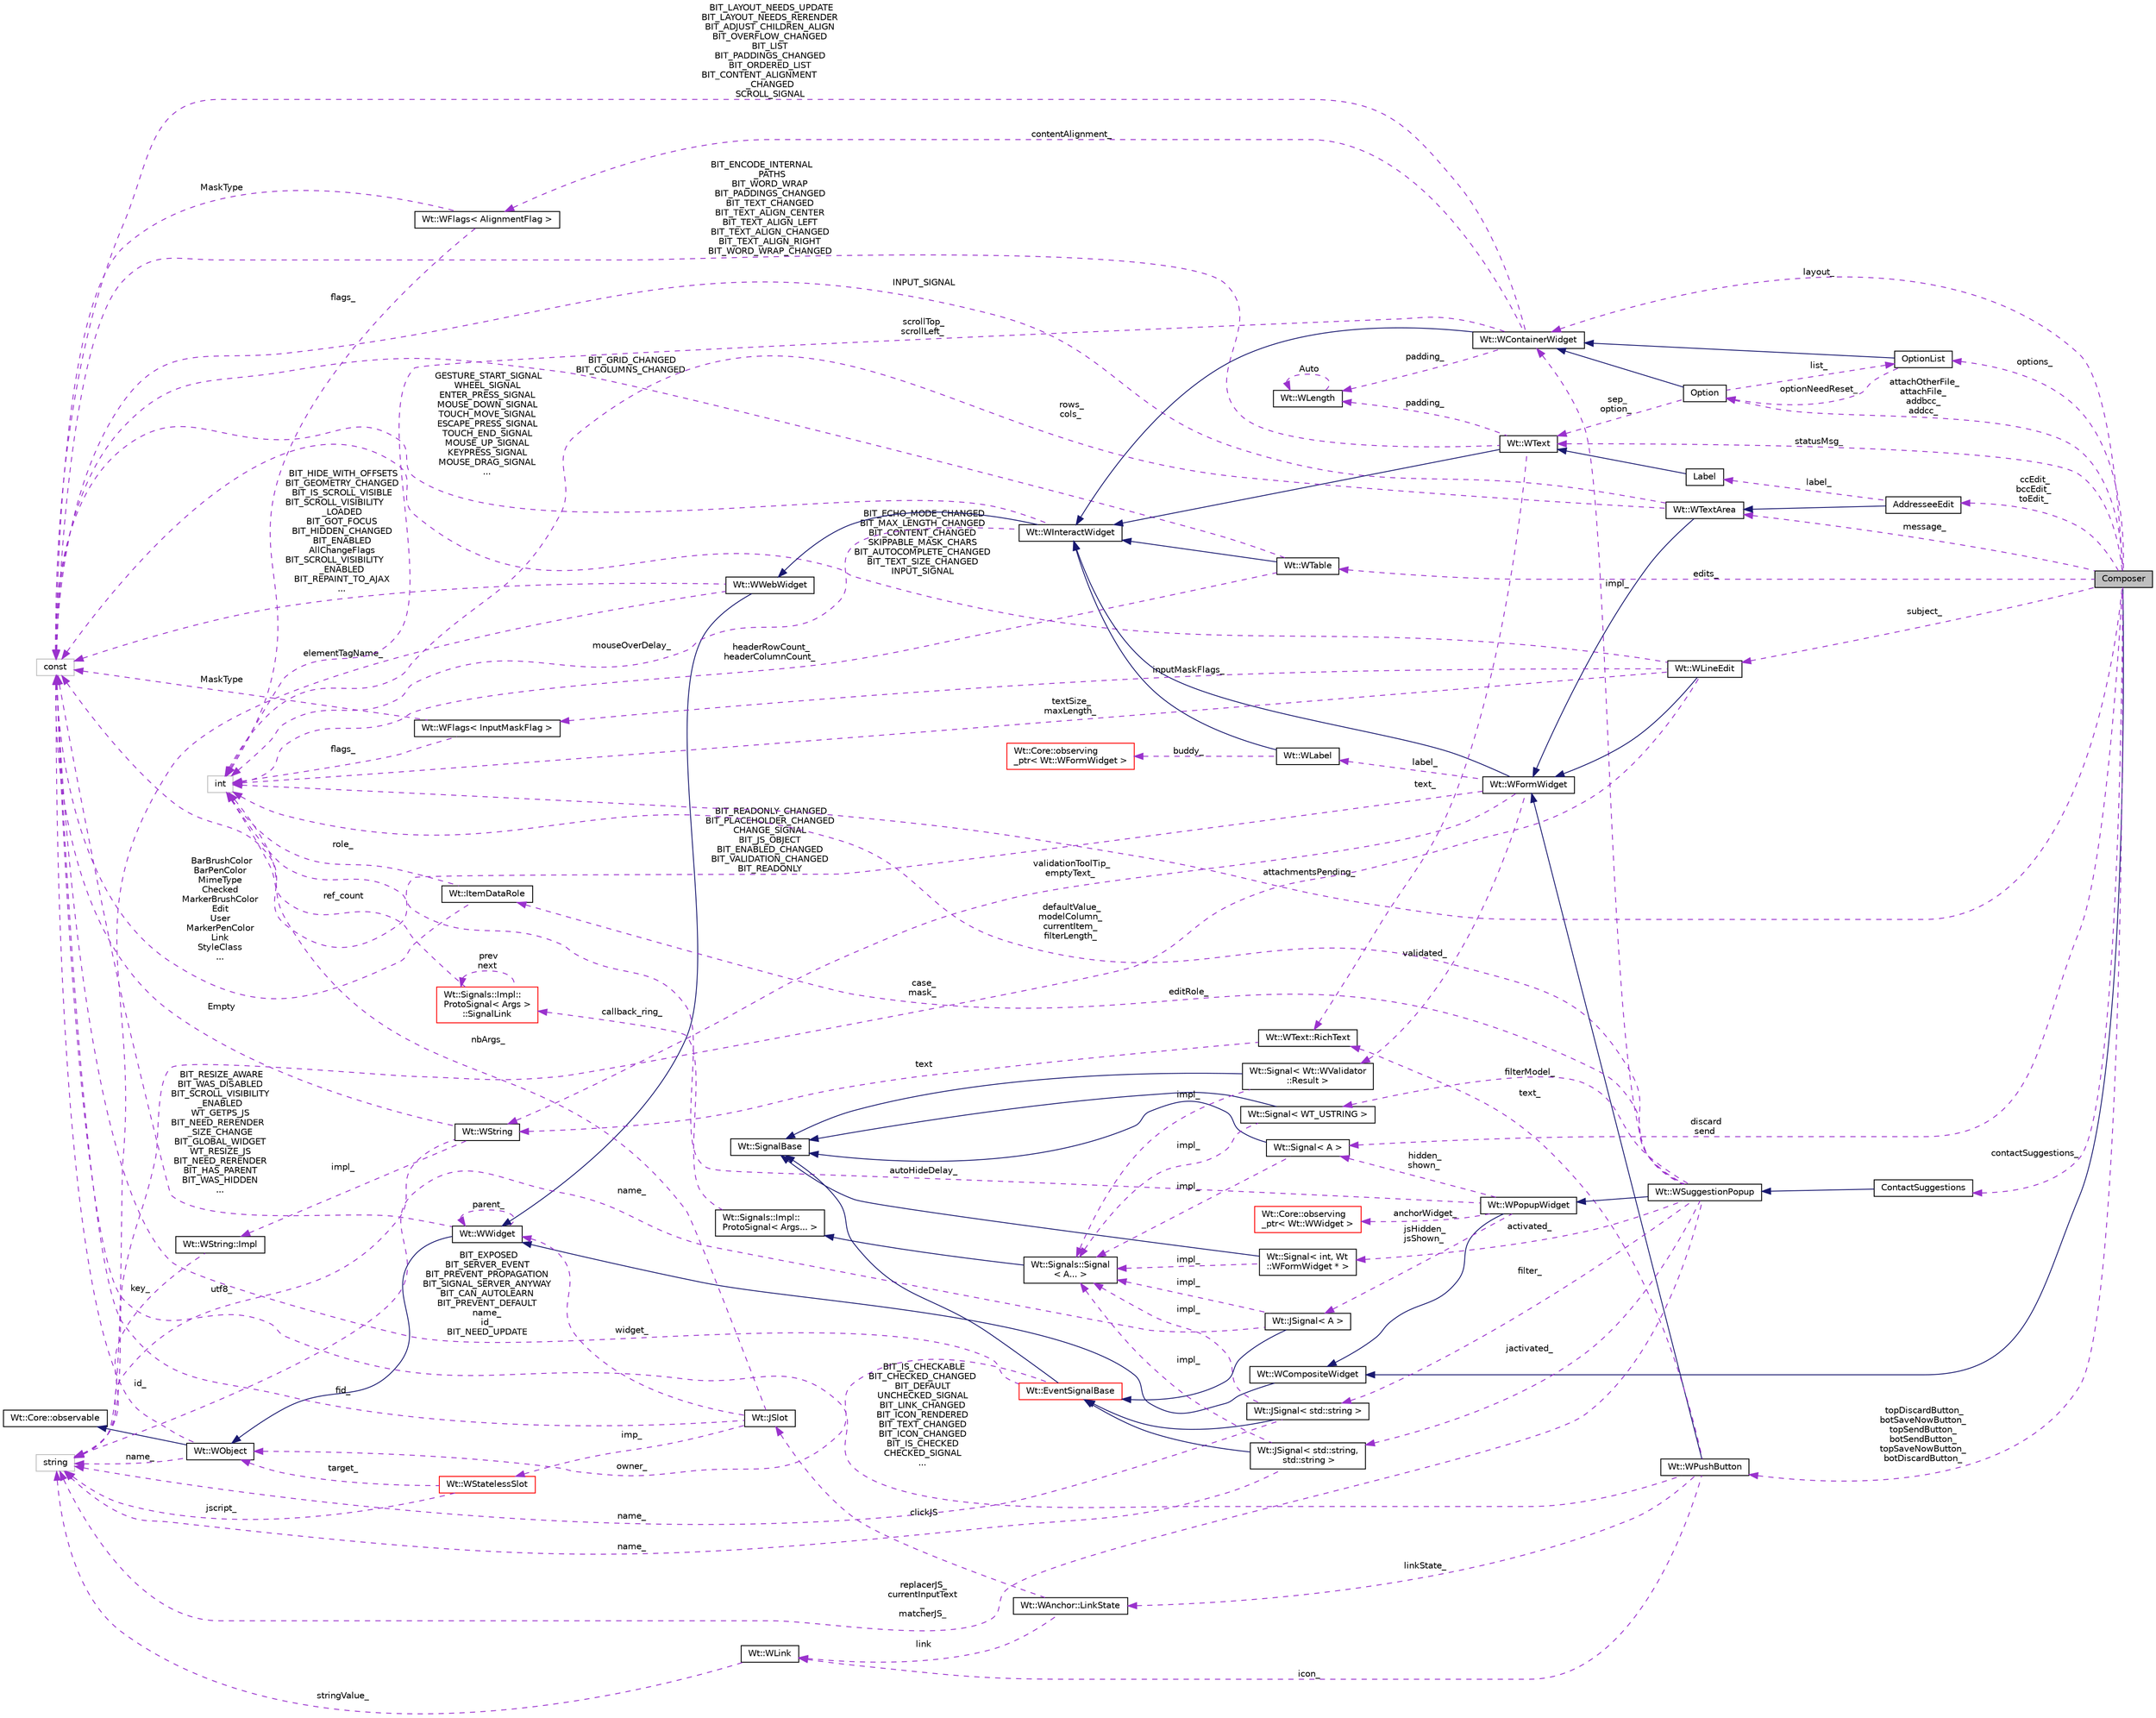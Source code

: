 digraph "Composer"
{
 // LATEX_PDF_SIZE
  edge [fontname="Helvetica",fontsize="10",labelfontname="Helvetica",labelfontsize="10"];
  node [fontname="Helvetica",fontsize="10",shape=record];
  rankdir="LR";
  Node1 [label="Composer",height=0.2,width=0.4,color="black", fillcolor="grey75", style="filled", fontcolor="black",tooltip="An E-mail composer widget."];
  Node2 -> Node1 [dir="back",color="midnightblue",fontsize="10",style="solid",fontname="Helvetica"];
  Node2 [label="Wt::WCompositeWidget",height=0.2,width=0.4,color="black", fillcolor="white", style="filled",URL="$classWt_1_1WCompositeWidget.html",tooltip="A widget that hides the implementation of composite widgets."];
  Node3 -> Node2 [dir="back",color="midnightblue",fontsize="10",style="solid",fontname="Helvetica"];
  Node3 [label="Wt::WWidget",height=0.2,width=0.4,color="black", fillcolor="white", style="filled",URL="$classWt_1_1WWidget.html",tooltip="The abstract base class for a user-interface component."];
  Node4 -> Node3 [dir="back",color="midnightblue",fontsize="10",style="solid",fontname="Helvetica"];
  Node4 [label="Wt::WObject",height=0.2,width=0.4,color="black", fillcolor="white", style="filled",URL="$classWt_1_1WObject.html",tooltip="A base class for objects that participate in the signal/slot system."];
  Node5 -> Node4 [dir="back",color="midnightblue",fontsize="10",style="solid",fontname="Helvetica"];
  Node5 [label="Wt::Core::observable",height=0.2,width=0.4,color="black", fillcolor="white", style="filled",URL="$classWt_1_1Core_1_1observable.html",tooltip="A base class for objects whose life-time can be tracked."];
  Node6 -> Node4 [dir="back",color="darkorchid3",fontsize="10",style="dashed",label=" name_" ,fontname="Helvetica"];
  Node6 [label="string",height=0.2,width=0.4,color="grey75", fillcolor="white", style="filled",tooltip=" "];
  Node7 -> Node4 [dir="back",color="darkorchid3",fontsize="10",style="dashed",label=" id_" ,fontname="Helvetica"];
  Node7 [label="const",height=0.2,width=0.4,color="grey75", fillcolor="white", style="filled",tooltip=" "];
  Node3 -> Node3 [dir="back",color="darkorchid3",fontsize="10",style="dashed",label=" parent_" ,fontname="Helvetica"];
  Node7 -> Node3 [dir="back",color="darkorchid3",fontsize="10",style="dashed",label=" BIT_RESIZE_AWARE\nBIT_WAS_DISABLED\nBIT_SCROLL_VISIBILITY\l_ENABLED\nWT_GETPS_JS\nBIT_NEED_RERENDER\l_SIZE_CHANGE\nBIT_GLOBAL_WIDGET\nWT_RESIZE_JS\nBIT_NEED_RERENDER\nBIT_HAS_PARENT\nBIT_WAS_HIDDEN\n..." ,fontname="Helvetica"];
  Node8 -> Node1 [dir="back",color="darkorchid3",fontsize="10",style="dashed",label=" layout_" ,fontname="Helvetica"];
  Node8 [label="Wt::WContainerWidget",height=0.2,width=0.4,color="black", fillcolor="white", style="filled",URL="$classWt_1_1WContainerWidget.html",tooltip="A widget that holds and manages child widgets."];
  Node9 -> Node8 [dir="back",color="midnightblue",fontsize="10",style="solid",fontname="Helvetica"];
  Node9 [label="Wt::WInteractWidget",height=0.2,width=0.4,color="black", fillcolor="white", style="filled",URL="$classWt_1_1WInteractWidget.html",tooltip="An abstract widget that can receive user-interface interaction."];
  Node10 -> Node9 [dir="back",color="midnightblue",fontsize="10",style="solid",fontname="Helvetica"];
  Node10 [label="Wt::WWebWidget",height=0.2,width=0.4,color="black", fillcolor="white", style="filled",URL="$classWt_1_1WWebWidget.html",tooltip="A base class for widgets with an HTML counterpart."];
  Node3 -> Node10 [dir="back",color="midnightblue",fontsize="10",style="solid",fontname="Helvetica"];
  Node6 -> Node10 [dir="back",color="darkorchid3",fontsize="10",style="dashed",label=" elementTagName_" ,fontname="Helvetica"];
  Node7 -> Node10 [dir="back",color="darkorchid3",fontsize="10",style="dashed",label=" BIT_HIDE_WITH_OFFSETS\nBIT_GEOMETRY_CHANGED\nBIT_IS_SCROLL_VISIBLE\nBIT_SCROLL_VISIBILITY\l_LOADED\nBIT_GOT_FOCUS\nBIT_HIDDEN_CHANGED\nBIT_ENABLED\nAllChangeFlags\nBIT_SCROLL_VISIBILITY\l_ENABLED\nBIT_REPAINT_TO_AJAX\n..." ,fontname="Helvetica"];
  Node11 -> Node9 [dir="back",color="darkorchid3",fontsize="10",style="dashed",label=" mouseOverDelay_" ,fontname="Helvetica"];
  Node11 [label="int",height=0.2,width=0.4,color="grey75", fillcolor="white", style="filled",tooltip=" "];
  Node7 -> Node9 [dir="back",color="darkorchid3",fontsize="10",style="dashed",label=" GESTURE_START_SIGNAL\nWHEEL_SIGNAL\nENTER_PRESS_SIGNAL\nMOUSE_DOWN_SIGNAL\nTOUCH_MOVE_SIGNAL\nESCAPE_PRESS_SIGNAL\nTOUCH_END_SIGNAL\nMOUSE_UP_SIGNAL\nKEYPRESS_SIGNAL\nMOUSE_DRAG_SIGNAL\n..." ,fontname="Helvetica"];
  Node11 -> Node8 [dir="back",color="darkorchid3",fontsize="10",style="dashed",label=" scrollTop_\nscrollLeft_" ,fontname="Helvetica"];
  Node12 -> Node8 [dir="back",color="darkorchid3",fontsize="10",style="dashed",label=" contentAlignment_" ,fontname="Helvetica"];
  Node12 [label="Wt::WFlags\< AlignmentFlag \>",height=0.2,width=0.4,color="black", fillcolor="white", style="filled",URL="$classWt_1_1WFlags.html",tooltip=" "];
  Node11 -> Node12 [dir="back",color="darkorchid3",fontsize="10",style="dashed",label=" flags_" ,fontname="Helvetica"];
  Node7 -> Node12 [dir="back",color="darkorchid3",fontsize="10",style="dashed",label=" MaskType" ,fontname="Helvetica"];
  Node13 -> Node8 [dir="back",color="darkorchid3",fontsize="10",style="dashed",label=" padding_" ,fontname="Helvetica"];
  Node13 [label="Wt::WLength",height=0.2,width=0.4,color="black", fillcolor="white", style="filled",URL="$classWt_1_1WLength.html",tooltip="A value class that describes a CSS length."];
  Node13 -> Node13 [dir="back",color="darkorchid3",fontsize="10",style="dashed",label=" Auto" ,fontname="Helvetica"];
  Node7 -> Node8 [dir="back",color="darkorchid3",fontsize="10",style="dashed",label=" BIT_LAYOUT_NEEDS_UPDATE\nBIT_LAYOUT_NEEDS_RERENDER\nBIT_ADJUST_CHILDREN_ALIGN\nBIT_OVERFLOW_CHANGED\nBIT_LIST\nBIT_PADDINGS_CHANGED\nBIT_ORDERED_LIST\nBIT_CONTENT_ALIGNMENT\l_CHANGED\nSCROLL_SIGNAL" ,fontname="Helvetica"];
  Node14 -> Node1 [dir="back",color="darkorchid3",fontsize="10",style="dashed",label=" discard\nsend" ,fontname="Helvetica"];
  Node14 [label="Wt::Signal\< A \>",height=0.2,width=0.4,color="black", fillcolor="white", style="filled",URL="$classWt_1_1Signal.html",tooltip="A signal that propagates events to listeners."];
  Node15 -> Node14 [dir="back",color="midnightblue",fontsize="10",style="solid",fontname="Helvetica"];
  Node15 [label="Wt::SignalBase",height=0.2,width=0.4,color="black", fillcolor="white", style="filled",URL="$classWt_1_1SignalBase.html",tooltip="Abstract base class of a signal."];
  Node16 -> Node14 [dir="back",color="darkorchid3",fontsize="10",style="dashed",label=" impl_" ,fontname="Helvetica"];
  Node16 [label="Wt::Signals::Signal\l\< A... \>",height=0.2,width=0.4,color="black", fillcolor="white", style="filled",URL="$structWt_1_1Signals_1_1Signal.html",tooltip=" "];
  Node17 -> Node16 [dir="back",color="midnightblue",fontsize="10",style="solid",fontname="Helvetica"];
  Node17 [label="Wt::Signals::Impl::\lProtoSignal\< Args... \>",height=0.2,width=0.4,color="black", fillcolor="white", style="filled",URL="$classWt_1_1Signals_1_1Impl_1_1ProtoSignal.html",tooltip=" "];
  Node18 -> Node17 [dir="back",color="darkorchid3",fontsize="10",style="dashed",label=" callback_ring_" ,fontname="Helvetica"];
  Node18 [label="Wt::Signals::Impl::\lProtoSignal\< Args \>\l::SignalLink",height=0.2,width=0.4,color="red", fillcolor="white", style="filled",URL="$structWt_1_1Signals_1_1Impl_1_1ProtoSignal_1_1SignalLink.html",tooltip=" "];
  Node11 -> Node18 [dir="back",color="darkorchid3",fontsize="10",style="dashed",label=" ref_count" ,fontname="Helvetica"];
  Node18 -> Node18 [dir="back",color="darkorchid3",fontsize="10",style="dashed",label=" prev\nnext" ,fontname="Helvetica"];
  Node23 -> Node1 [dir="back",color="darkorchid3",fontsize="10",style="dashed",label=" subject_" ,fontname="Helvetica"];
  Node23 [label="Wt::WLineEdit",height=0.2,width=0.4,color="black", fillcolor="white", style="filled",URL="$classWt_1_1WLineEdit.html",tooltip="A widget that provides a single line edit."];
  Node24 -> Node23 [dir="back",color="midnightblue",fontsize="10",style="solid",fontname="Helvetica"];
  Node24 [label="Wt::WFormWidget",height=0.2,width=0.4,color="black", fillcolor="white", style="filled",URL="$classWt_1_1WFormWidget.html",tooltip="An abstract widget that corresponds to an HTML form element."];
  Node9 -> Node24 [dir="back",color="midnightblue",fontsize="10",style="solid",fontname="Helvetica"];
  Node25 -> Node24 [dir="back",color="darkorchid3",fontsize="10",style="dashed",label=" validationToolTip_\nemptyText_" ,fontname="Helvetica"];
  Node25 [label="Wt::WString",height=0.2,width=0.4,color="black", fillcolor="white", style="filled",URL="$classWt_1_1WString.html",tooltip="A value class which describes a locale-aware unicode string."];
  Node26 -> Node25 [dir="back",color="darkorchid3",fontsize="10",style="dashed",label=" impl_" ,fontname="Helvetica"];
  Node26 [label="Wt::WString::Impl",height=0.2,width=0.4,color="black", fillcolor="white", style="filled",URL="$structWt_1_1WString_1_1Impl.html",tooltip=" "];
  Node6 -> Node26 [dir="back",color="darkorchid3",fontsize="10",style="dashed",label=" key_" ,fontname="Helvetica"];
  Node6 -> Node25 [dir="back",color="darkorchid3",fontsize="10",style="dashed",label=" utf8_" ,fontname="Helvetica"];
  Node7 -> Node25 [dir="back",color="darkorchid3",fontsize="10",style="dashed",label=" Empty" ,fontname="Helvetica"];
  Node27 -> Node24 [dir="back",color="darkorchid3",fontsize="10",style="dashed",label=" label_" ,fontname="Helvetica"];
  Node27 [label="Wt::WLabel",height=0.2,width=0.4,color="black", fillcolor="white", style="filled",URL="$classWt_1_1WLabel.html",tooltip="A label for a form field."];
  Node9 -> Node27 [dir="back",color="midnightblue",fontsize="10",style="solid",fontname="Helvetica"];
  Node28 -> Node27 [dir="back",color="darkorchid3",fontsize="10",style="dashed",label=" buddy_" ,fontname="Helvetica"];
  Node28 [label="Wt::Core::observing\l_ptr\< Wt::WFormWidget \>",height=0.2,width=0.4,color="red", fillcolor="white", style="filled",URL="$classWt_1_1Core_1_1observing__ptr.html",tooltip=" "];
  Node29 -> Node24 [dir="back",color="darkorchid3",fontsize="10",style="dashed",label=" validated_" ,fontname="Helvetica"];
  Node29 [label="Wt::Signal\< Wt::WValidator\l::Result \>",height=0.2,width=0.4,color="black", fillcolor="white", style="filled",URL="$classWt_1_1Signal.html",tooltip=" "];
  Node15 -> Node29 [dir="back",color="midnightblue",fontsize="10",style="solid",fontname="Helvetica"];
  Node16 -> Node29 [dir="back",color="darkorchid3",fontsize="10",style="dashed",label=" impl_" ,fontname="Helvetica"];
  Node7 -> Node24 [dir="back",color="darkorchid3",fontsize="10",style="dashed",label=" BIT_READONLY_CHANGED\nBIT_PLACEHOLDER_CHANGED\nCHANGE_SIGNAL\nBIT_JS_OBJECT\nBIT_ENABLED_CHANGED\nBIT_VALIDATION_CHANGED\nBIT_READONLY" ,fontname="Helvetica"];
  Node30 -> Node23 [dir="back",color="darkorchid3",fontsize="10",style="dashed",label=" inputMaskFlags_" ,fontname="Helvetica"];
  Node30 [label="Wt::WFlags\< InputMaskFlag \>",height=0.2,width=0.4,color="black", fillcolor="white", style="filled",URL="$classWt_1_1WFlags.html",tooltip=" "];
  Node11 -> Node30 [dir="back",color="darkorchid3",fontsize="10",style="dashed",label=" flags_" ,fontname="Helvetica"];
  Node7 -> Node30 [dir="back",color="darkorchid3",fontsize="10",style="dashed",label=" MaskType" ,fontname="Helvetica"];
  Node11 -> Node23 [dir="back",color="darkorchid3",fontsize="10",style="dashed",label=" textSize_\nmaxLength_" ,fontname="Helvetica"];
  Node6 -> Node23 [dir="back",color="darkorchid3",fontsize="10",style="dashed",label=" case_\nmask_" ,fontname="Helvetica"];
  Node7 -> Node23 [dir="back",color="darkorchid3",fontsize="10",style="dashed",label=" BIT_ECHO_MODE_CHANGED\nBIT_MAX_LENGTH_CHANGED\nBIT_CONTENT_CHANGED\nSKIPPABLE_MASK_CHARS\nBIT_AUTOCOMPLETE_CHANGED\nBIT_TEXT_SIZE_CHANGED\nINPUT_SIGNAL" ,fontname="Helvetica"];
  Node31 -> Node1 [dir="back",color="darkorchid3",fontsize="10",style="dashed",label=" attachOtherFile_\nattachFile_\naddbcc_\naddcc_" ,fontname="Helvetica"];
  Node31 [label="Option",height=0.2,width=0.4,color="black", fillcolor="white", style="filled",URL="$classOption.html",tooltip="A clickable option."];
  Node8 -> Node31 [dir="back",color="midnightblue",fontsize="10",style="solid",fontname="Helvetica"];
  Node32 -> Node31 [dir="back",color="darkorchid3",fontsize="10",style="dashed",label=" list_" ,fontname="Helvetica"];
  Node32 [label="OptionList",height=0.2,width=0.4,color="black", fillcolor="white", style="filled",URL="$classOptionList.html",tooltip="A list of options, separated by '|'."];
  Node8 -> Node32 [dir="back",color="midnightblue",fontsize="10",style="solid",fontname="Helvetica"];
  Node31 -> Node32 [dir="back",color="darkorchid3",fontsize="10",style="dashed",label=" optionNeedReset_" ,fontname="Helvetica"];
  Node33 -> Node31 [dir="back",color="darkorchid3",fontsize="10",style="dashed",label=" sep_\noption_" ,fontname="Helvetica"];
  Node33 [label="Wt::WText",height=0.2,width=0.4,color="black", fillcolor="white", style="filled",URL="$classWt_1_1WText.html",tooltip="A widget that renders (XHTML) text."];
  Node9 -> Node33 [dir="back",color="midnightblue",fontsize="10",style="solid",fontname="Helvetica"];
  Node34 -> Node33 [dir="back",color="darkorchid3",fontsize="10",style="dashed",label=" text_" ,fontname="Helvetica"];
  Node34 [label="Wt::WText::RichText",height=0.2,width=0.4,color="black", fillcolor="white", style="filled",URL="$structWt_1_1WText_1_1RichText.html",tooltip=" "];
  Node25 -> Node34 [dir="back",color="darkorchid3",fontsize="10",style="dashed",label=" text" ,fontname="Helvetica"];
  Node13 -> Node33 [dir="back",color="darkorchid3",fontsize="10",style="dashed",label=" padding_" ,fontname="Helvetica"];
  Node7 -> Node33 [dir="back",color="darkorchid3",fontsize="10",style="dashed",label=" BIT_ENCODE_INTERNAL\l_PATHS\nBIT_WORD_WRAP\nBIT_PADDINGS_CHANGED\nBIT_TEXT_CHANGED\nBIT_TEXT_ALIGN_CENTER\nBIT_TEXT_ALIGN_LEFT\nBIT_TEXT_ALIGN_CHANGED\nBIT_TEXT_ALIGN_RIGHT\nBIT_WORD_WRAP_CHANGED" ,fontname="Helvetica"];
  Node35 -> Node1 [dir="back",color="darkorchid3",fontsize="10",style="dashed",label=" contactSuggestions_" ,fontname="Helvetica"];
  Node35 [label="ContactSuggestions",height=0.2,width=0.4,color="black", fillcolor="white", style="filled",URL="$classContactSuggestions.html",tooltip="A suggestion popup suggesting contacts from an addressbook."];
  Node36 -> Node35 [dir="back",color="midnightblue",fontsize="10",style="solid",fontname="Helvetica"];
  Node36 [label="Wt::WSuggestionPopup",height=0.2,width=0.4,color="black", fillcolor="white", style="filled",URL="$classWt_1_1WSuggestionPopup.html",tooltip="A widget which popups to assist in editing a textarea or lineedit."];
  Node37 -> Node36 [dir="back",color="midnightblue",fontsize="10",style="solid",fontname="Helvetica"];
  Node37 [label="Wt::WPopupWidget",height=0.2,width=0.4,color="black", fillcolor="white", style="filled",URL="$classWt_1_1WPopupWidget.html",tooltip="Base class for popup widgets."];
  Node2 -> Node37 [dir="back",color="midnightblue",fontsize="10",style="solid",fontname="Helvetica"];
  Node14 -> Node37 [dir="back",color="darkorchid3",fontsize="10",style="dashed",label=" hidden_\nshown_" ,fontname="Helvetica"];
  Node38 -> Node37 [dir="back",color="darkorchid3",fontsize="10",style="dashed",label=" jsHidden_\njsShown_" ,fontname="Helvetica"];
  Node38 [label="Wt::JSignal\< A \>",height=0.2,width=0.4,color="black", fillcolor="white", style="filled",URL="$classWt_1_1JSignal.html",tooltip="A signal to relay JavaScript to C++ calls."];
  Node39 -> Node38 [dir="back",color="midnightblue",fontsize="10",style="solid",fontname="Helvetica"];
  Node39 [label="Wt::EventSignalBase",height=0.2,width=0.4,color="red", fillcolor="white", style="filled",URL="$classWt_1_1EventSignalBase.html",tooltip="Abstract base class of an event signal."];
  Node15 -> Node39 [dir="back",color="midnightblue",fontsize="10",style="solid",fontname="Helvetica"];
  Node4 -> Node39 [dir="back",color="darkorchid3",fontsize="10",style="dashed",label=" owner_" ,fontname="Helvetica"];
  Node7 -> Node39 [dir="back",color="darkorchid3",fontsize="10",style="dashed",label=" BIT_EXPOSED\nBIT_SERVER_EVENT\nBIT_PREVENT_PROPAGATION\nBIT_SIGNAL_SERVER_ANYWAY\nBIT_CAN_AUTOLEARN\nBIT_PREVENT_DEFAULT\nname_\nid_\nBIT_NEED_UPDATE" ,fontname="Helvetica"];
  Node6 -> Node38 [dir="back",color="darkorchid3",fontsize="10",style="dashed",label=" name_" ,fontname="Helvetica"];
  Node16 -> Node38 [dir="back",color="darkorchid3",fontsize="10",style="dashed",label=" impl_" ,fontname="Helvetica"];
  Node41 -> Node37 [dir="back",color="darkorchid3",fontsize="10",style="dashed",label=" anchorWidget_" ,fontname="Helvetica"];
  Node41 [label="Wt::Core::observing\l_ptr\< Wt::WWidget \>",height=0.2,width=0.4,color="red", fillcolor="white", style="filled",URL="$classWt_1_1Core_1_1observing__ptr.html",tooltip=" "];
  Node11 -> Node37 [dir="back",color="darkorchid3",fontsize="10",style="dashed",label=" autoHideDelay_" ,fontname="Helvetica"];
  Node8 -> Node36 [dir="back",color="darkorchid3",fontsize="10",style="dashed",label=" impl_" ,fontname="Helvetica"];
  Node42 -> Node36 [dir="back",color="darkorchid3",fontsize="10",style="dashed",label=" activated_" ,fontname="Helvetica"];
  Node42 [label="Wt::Signal\< int, Wt\l::WFormWidget * \>",height=0.2,width=0.4,color="black", fillcolor="white", style="filled",URL="$classWt_1_1Signal.html",tooltip=" "];
  Node15 -> Node42 [dir="back",color="midnightblue",fontsize="10",style="solid",fontname="Helvetica"];
  Node16 -> Node42 [dir="back",color="darkorchid3",fontsize="10",style="dashed",label=" impl_" ,fontname="Helvetica"];
  Node43 -> Node36 [dir="back",color="darkorchid3",fontsize="10",style="dashed",label=" filter_" ,fontname="Helvetica"];
  Node43 [label="Wt::JSignal\< std::string \>",height=0.2,width=0.4,color="black", fillcolor="white", style="filled",URL="$classWt_1_1JSignal.html",tooltip=" "];
  Node39 -> Node43 [dir="back",color="midnightblue",fontsize="10",style="solid",fontname="Helvetica"];
  Node6 -> Node43 [dir="back",color="darkorchid3",fontsize="10",style="dashed",label=" name_" ,fontname="Helvetica"];
  Node16 -> Node43 [dir="back",color="darkorchid3",fontsize="10",style="dashed",label=" impl_" ,fontname="Helvetica"];
  Node44 -> Node36 [dir="back",color="darkorchid3",fontsize="10",style="dashed",label=" jactivated_" ,fontname="Helvetica"];
  Node44 [label="Wt::JSignal\< std::string,\l std::string \>",height=0.2,width=0.4,color="black", fillcolor="white", style="filled",URL="$classWt_1_1JSignal.html",tooltip=" "];
  Node39 -> Node44 [dir="back",color="midnightblue",fontsize="10",style="solid",fontname="Helvetica"];
  Node6 -> Node44 [dir="back",color="darkorchid3",fontsize="10",style="dashed",label=" name_" ,fontname="Helvetica"];
  Node16 -> Node44 [dir="back",color="darkorchid3",fontsize="10",style="dashed",label=" impl_" ,fontname="Helvetica"];
  Node11 -> Node36 [dir="back",color="darkorchid3",fontsize="10",style="dashed",label=" defaultValue_\nmodelColumn_\ncurrentItem_\nfilterLength_" ,fontname="Helvetica"];
  Node6 -> Node36 [dir="back",color="darkorchid3",fontsize="10",style="dashed",label=" replacerJS_\ncurrentInputText\l_\nmatcherJS_" ,fontname="Helvetica"];
  Node45 -> Node36 [dir="back",color="darkorchid3",fontsize="10",style="dashed",label=" editRole_" ,fontname="Helvetica"];
  Node45 [label="Wt::ItemDataRole",height=0.2,width=0.4,color="black", fillcolor="white", style="filled",URL="$classWt_1_1ItemDataRole.html",tooltip="Enumeration that indicates a role for a data item."];
  Node11 -> Node45 [dir="back",color="darkorchid3",fontsize="10",style="dashed",label=" role_" ,fontname="Helvetica"];
  Node7 -> Node45 [dir="back",color="darkorchid3",fontsize="10",style="dashed",label=" BarBrushColor\nBarPenColor\nMimeType\nChecked\nMarkerBrushColor\nEdit\nUser\nMarkerPenColor\nLink\nStyleClass\n..." ,fontname="Helvetica"];
  Node46 -> Node36 [dir="back",color="darkorchid3",fontsize="10",style="dashed",label=" filterModel_" ,fontname="Helvetica"];
  Node46 [label="Wt::Signal\< WT_USTRING \>",height=0.2,width=0.4,color="black", fillcolor="white", style="filled",URL="$classWt_1_1Signal.html",tooltip=" "];
  Node15 -> Node46 [dir="back",color="midnightblue",fontsize="10",style="solid",fontname="Helvetica"];
  Node16 -> Node46 [dir="back",color="darkorchid3",fontsize="10",style="dashed",label=" impl_" ,fontname="Helvetica"];
  Node32 -> Node1 [dir="back",color="darkorchid3",fontsize="10",style="dashed",label=" options_" ,fontname="Helvetica"];
  Node11 -> Node1 [dir="back",color="darkorchid3",fontsize="10",style="dashed",label=" attachmentsPending_" ,fontname="Helvetica"];
  Node47 -> Node1 [dir="back",color="darkorchid3",fontsize="10",style="dashed",label=" ccEdit_\nbccEdit_\ntoEdit_" ,fontname="Helvetica"];
  Node47 [label="AddresseeEdit",height=0.2,width=0.4,color="black", fillcolor="white", style="filled",URL="$classAddresseeEdit.html",tooltip="An edit field for an email addressee."];
  Node48 -> Node47 [dir="back",color="midnightblue",fontsize="10",style="solid",fontname="Helvetica"];
  Node48 [label="Wt::WTextArea",height=0.2,width=0.4,color="black", fillcolor="white", style="filled",URL="$classWt_1_1WTextArea.html",tooltip="A widget that provides a multi-line edit."];
  Node24 -> Node48 [dir="back",color="midnightblue",fontsize="10",style="solid",fontname="Helvetica"];
  Node11 -> Node48 [dir="back",color="darkorchid3",fontsize="10",style="dashed",label=" rows_\ncols_" ,fontname="Helvetica"];
  Node7 -> Node48 [dir="back",color="darkorchid3",fontsize="10",style="dashed",label=" INPUT_SIGNAL" ,fontname="Helvetica"];
  Node49 -> Node47 [dir="back",color="darkorchid3",fontsize="10",style="dashed",label=" label_" ,fontname="Helvetica"];
  Node49 [label="Label",height=0.2,width=0.4,color="black", fillcolor="white", style="filled",URL="$classLabel.html",tooltip="A label."];
  Node33 -> Node49 [dir="back",color="midnightblue",fontsize="10",style="solid",fontname="Helvetica"];
  Node48 -> Node1 [dir="back",color="darkorchid3",fontsize="10",style="dashed",label=" message_" ,fontname="Helvetica"];
  Node33 -> Node1 [dir="back",color="darkorchid3",fontsize="10",style="dashed",label=" statusMsg_" ,fontname="Helvetica"];
  Node50 -> Node1 [dir="back",color="darkorchid3",fontsize="10",style="dashed",label=" edits_" ,fontname="Helvetica"];
  Node50 [label="Wt::WTable",height=0.2,width=0.4,color="black", fillcolor="white", style="filled",URL="$classWt_1_1WTable.html",tooltip="A container widget which provides layout of children in a table grid."];
  Node9 -> Node50 [dir="back",color="midnightblue",fontsize="10",style="solid",fontname="Helvetica"];
  Node11 -> Node50 [dir="back",color="darkorchid3",fontsize="10",style="dashed",label=" headerRowCount_\nheaderColumnCount_" ,fontname="Helvetica"];
  Node7 -> Node50 [dir="back",color="darkorchid3",fontsize="10",style="dashed",label=" BIT_GRID_CHANGED\nBIT_COLUMNS_CHANGED" ,fontname="Helvetica"];
  Node51 -> Node1 [dir="back",color="darkorchid3",fontsize="10",style="dashed",label=" topDiscardButton_\nbotSaveNowButton_\ntopSendButton_\nbotSendButton_\ntopSaveNowButton_\nbotDiscardButton_" ,fontname="Helvetica"];
  Node51 [label="Wt::WPushButton",height=0.2,width=0.4,color="black", fillcolor="white", style="filled",URL="$classWt_1_1WPushButton.html",tooltip="A widget that represents a push button."];
  Node24 -> Node51 [dir="back",color="midnightblue",fontsize="10",style="solid",fontname="Helvetica"];
  Node34 -> Node51 [dir="back",color="darkorchid3",fontsize="10",style="dashed",label=" text_" ,fontname="Helvetica"];
  Node52 -> Node51 [dir="back",color="darkorchid3",fontsize="10",style="dashed",label=" linkState_" ,fontname="Helvetica"];
  Node52 [label="Wt::WAnchor::LinkState",height=0.2,width=0.4,color="black", fillcolor="white", style="filled",URL="$structWt_1_1WAnchor_1_1LinkState.html",tooltip=" "];
  Node53 -> Node52 [dir="back",color="darkorchid3",fontsize="10",style="dashed",label=" clickJS" ,fontname="Helvetica"];
  Node53 [label="Wt::JSlot",height=0.2,width=0.4,color="black", fillcolor="white", style="filled",URL="$classWt_1_1JSlot.html",tooltip="A slot that is only implemented in client side JavaScript code."];
  Node54 -> Node53 [dir="back",color="darkorchid3",fontsize="10",style="dashed",label=" imp_" ,fontname="Helvetica"];
  Node54 [label="Wt::WStatelessSlot",height=0.2,width=0.4,color="red", fillcolor="white", style="filled",URL="$classWt_1_1WStatelessSlot.html",tooltip=" "];
  Node4 -> Node54 [dir="back",color="darkorchid3",fontsize="10",style="dashed",label=" target_" ,fontname="Helvetica"];
  Node6 -> Node54 [dir="back",color="darkorchid3",fontsize="10",style="dashed",label=" jscript_" ,fontname="Helvetica"];
  Node11 -> Node53 [dir="back",color="darkorchid3",fontsize="10",style="dashed",label=" nbArgs_" ,fontname="Helvetica"];
  Node3 -> Node53 [dir="back",color="darkorchid3",fontsize="10",style="dashed",label=" widget_" ,fontname="Helvetica"];
  Node7 -> Node53 [dir="back",color="darkorchid3",fontsize="10",style="dashed",label=" fid_" ,fontname="Helvetica"];
  Node55 -> Node52 [dir="back",color="darkorchid3",fontsize="10",style="dashed",label=" link" ,fontname="Helvetica"];
  Node55 [label="Wt::WLink",height=0.2,width=0.4,color="black", fillcolor="white", style="filled",URL="$classWt_1_1WLink.html",tooltip="A value class that defines a hyperlink target."];
  Node6 -> Node55 [dir="back",color="darkorchid3",fontsize="10",style="dashed",label=" stringValue_" ,fontname="Helvetica"];
  Node55 -> Node51 [dir="back",color="darkorchid3",fontsize="10",style="dashed",label=" icon_" ,fontname="Helvetica"];
  Node7 -> Node51 [dir="back",color="darkorchid3",fontsize="10",style="dashed",label=" BIT_IS_CHECKABLE\nBIT_CHECKED_CHANGED\nBIT_DEFAULT\nUNCHECKED_SIGNAL\nBIT_LINK_CHANGED\nBIT_ICON_RENDERED\nBIT_TEXT_CHANGED\nBIT_ICON_CHANGED\nBIT_IS_CHECKED\nCHECKED_SIGNAL\n..." ,fontname="Helvetica"];
}
